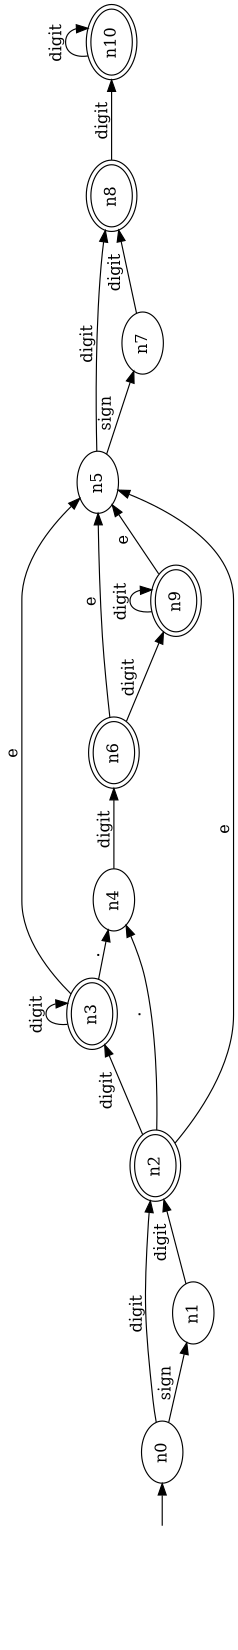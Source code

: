 // Format this file as a Postscript file with 
//    dot dfa5.dot -Tps -o out.ps

digraph dfa {
size="11,8.25";
rotate=90;
rankdir=LR;
n999999 [style=invis];
n999999 -> n0
n2 [peripheries=2];
n3 [peripheries=2];
n6 [peripheries=2];
n8 [peripheries=2];
n9 [peripheries=2];
n10 [peripheries=2];
n0 -> n1 [label="sign"];
n0 -> n2 [label="digit"];
n1 -> n2 [label="digit"];
n2 -> n3 [label="digit"];
n2 -> n4 [label="."];
n2 -> n5 [label="e"];
n3 -> n3 [label="digit"];
n3 -> n4 [label="."];
n3 -> n5 [label="e"];
n4 -> n6 [label="digit"];
n5 -> n7 [label="sign"];
n5 -> n8 [label="digit"];
n6 -> n9 [label="digit"];
n6 -> n5 [label="e"];
n7 -> n8 [label="digit"];
n8 -> n10 [label="digit"];
n9 -> n9 [label="digit"];
n9 -> n5 [label="e"];
n10 -> n10 [label="digit"];
}
